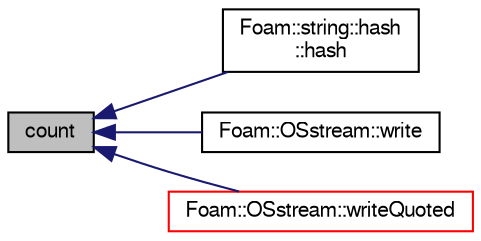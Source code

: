 digraph "count"
{
  bgcolor="transparent";
  edge [fontname="FreeSans",fontsize="10",labelfontname="FreeSans",labelfontsize="10"];
  node [fontname="FreeSans",fontsize="10",shape=record];
  rankdir="LR";
  Node20 [label="count",height=0.2,width=0.4,color="black", fillcolor="grey75", style="filled", fontcolor="black"];
  Node20 -> Node21 [dir="back",color="midnightblue",fontsize="10",style="solid",fontname="FreeSans"];
  Node21 [label="Foam::string::hash\l::hash",height=0.2,width=0.4,color="black",URL="$a28254.html#af5d527ef2a6e3f43563ad4cb15872140"];
  Node20 -> Node22 [dir="back",color="midnightblue",fontsize="10",style="solid",fontname="FreeSans"];
  Node22 [label="Foam::OSstream::write",height=0.2,width=0.4,color="black",URL="$a26290.html#aa2aa8378b27c8d8b2460cbffef8c678f",tooltip="Write character string. "];
  Node20 -> Node23 [dir="back",color="midnightblue",fontsize="10",style="solid",fontname="FreeSans"];
  Node23 [label="Foam::OSstream::writeQuoted",height=0.2,width=0.4,color="red",URL="$a26290.html#a40c64d7f8975f303da0b0245c16fe906",tooltip="Write std::string surrounded by quotes. "];
}

